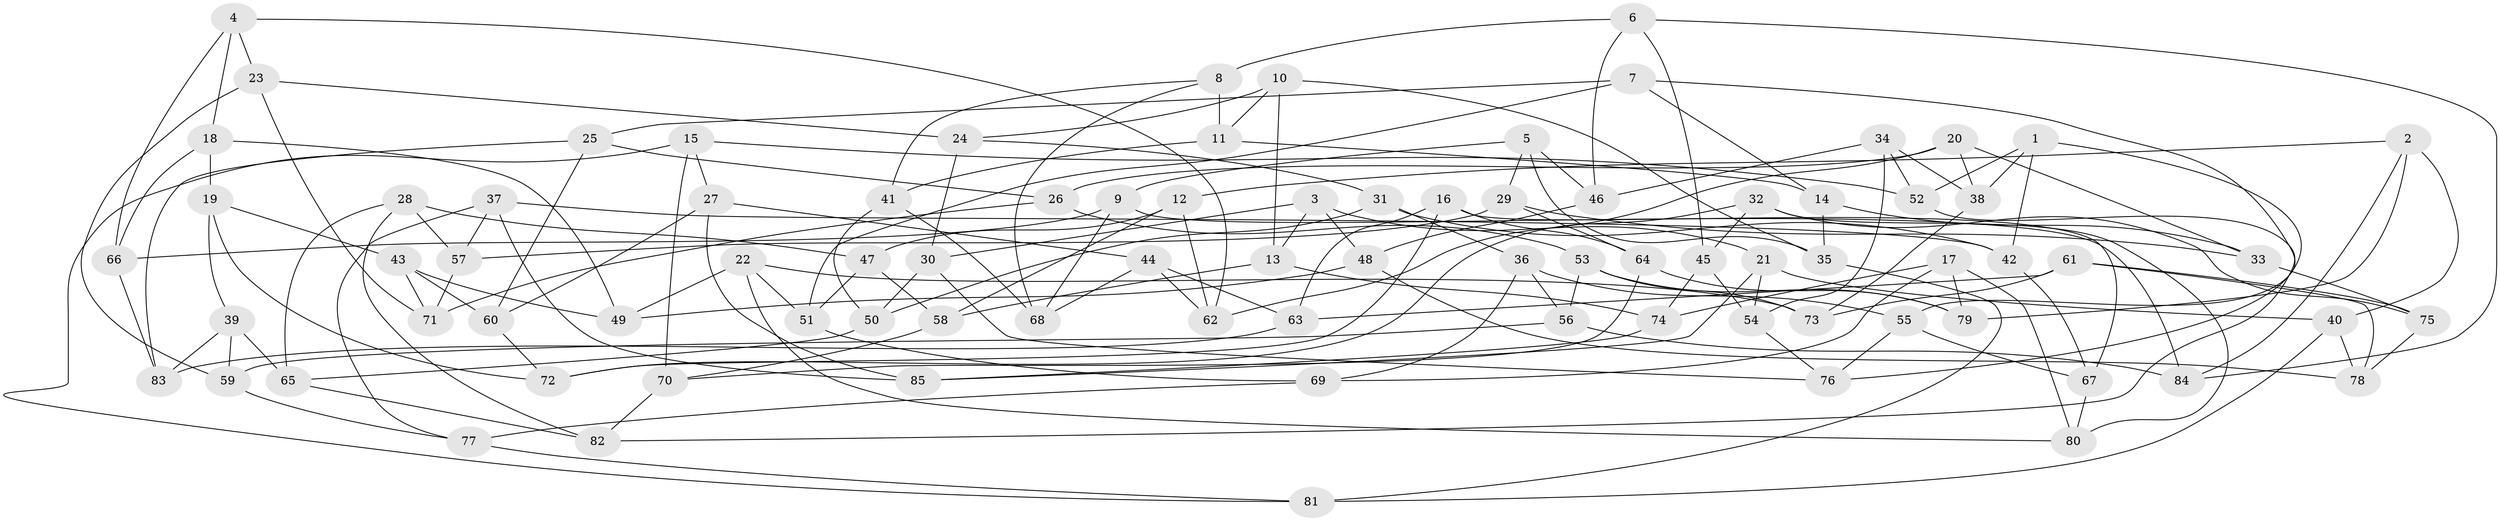 // Generated by graph-tools (version 1.1) at 2025/16/03/09/25 04:16:26]
// undirected, 85 vertices, 170 edges
graph export_dot {
graph [start="1"]
  node [color=gray90,style=filled];
  1;
  2;
  3;
  4;
  5;
  6;
  7;
  8;
  9;
  10;
  11;
  12;
  13;
  14;
  15;
  16;
  17;
  18;
  19;
  20;
  21;
  22;
  23;
  24;
  25;
  26;
  27;
  28;
  29;
  30;
  31;
  32;
  33;
  34;
  35;
  36;
  37;
  38;
  39;
  40;
  41;
  42;
  43;
  44;
  45;
  46;
  47;
  48;
  49;
  50;
  51;
  52;
  53;
  54;
  55;
  56;
  57;
  58;
  59;
  60;
  61;
  62;
  63;
  64;
  65;
  66;
  67;
  68;
  69;
  70;
  71;
  72;
  73;
  74;
  75;
  76;
  77;
  78;
  79;
  80;
  81;
  82;
  83;
  84;
  85;
  1 -- 76;
  1 -- 38;
  1 -- 42;
  1 -- 52;
  2 -- 40;
  2 -- 79;
  2 -- 84;
  2 -- 12;
  3 -- 48;
  3 -- 13;
  3 -- 21;
  3 -- 30;
  4 -- 62;
  4 -- 18;
  4 -- 23;
  4 -- 66;
  5 -- 29;
  5 -- 46;
  5 -- 9;
  5 -- 35;
  6 -- 8;
  6 -- 46;
  6 -- 84;
  6 -- 45;
  7 -- 51;
  7 -- 25;
  7 -- 55;
  7 -- 14;
  8 -- 41;
  8 -- 68;
  8 -- 11;
  9 -- 68;
  9 -- 66;
  9 -- 84;
  10 -- 11;
  10 -- 13;
  10 -- 35;
  10 -- 24;
  11 -- 41;
  11 -- 14;
  12 -- 62;
  12 -- 47;
  12 -- 58;
  13 -- 74;
  13 -- 58;
  14 -- 35;
  14 -- 33;
  15 -- 27;
  15 -- 70;
  15 -- 52;
  15 -- 81;
  16 -- 63;
  16 -- 64;
  16 -- 67;
  16 -- 72;
  17 -- 79;
  17 -- 74;
  17 -- 69;
  17 -- 80;
  18 -- 49;
  18 -- 66;
  18 -- 19;
  19 -- 39;
  19 -- 43;
  19 -- 72;
  20 -- 26;
  20 -- 62;
  20 -- 38;
  20 -- 33;
  21 -- 85;
  21 -- 40;
  21 -- 54;
  22 -- 49;
  22 -- 51;
  22 -- 80;
  22 -- 73;
  23 -- 24;
  23 -- 59;
  23 -- 71;
  24 -- 30;
  24 -- 31;
  25 -- 26;
  25 -- 83;
  25 -- 60;
  26 -- 71;
  26 -- 53;
  27 -- 60;
  27 -- 85;
  27 -- 44;
  28 -- 82;
  28 -- 47;
  28 -- 57;
  28 -- 65;
  29 -- 33;
  29 -- 64;
  29 -- 57;
  30 -- 50;
  30 -- 76;
  31 -- 42;
  31 -- 36;
  31 -- 50;
  32 -- 45;
  32 -- 80;
  32 -- 72;
  32 -- 75;
  33 -- 75;
  34 -- 54;
  34 -- 46;
  34 -- 38;
  34 -- 52;
  35 -- 81;
  36 -- 69;
  36 -- 55;
  36 -- 56;
  37 -- 42;
  37 -- 57;
  37 -- 85;
  37 -- 77;
  38 -- 73;
  39 -- 59;
  39 -- 83;
  39 -- 65;
  40 -- 78;
  40 -- 81;
  41 -- 68;
  41 -- 50;
  42 -- 67;
  43 -- 71;
  43 -- 49;
  43 -- 60;
  44 -- 68;
  44 -- 63;
  44 -- 62;
  45 -- 54;
  45 -- 74;
  46 -- 48;
  47 -- 51;
  47 -- 58;
  48 -- 49;
  48 -- 78;
  50 -- 65;
  51 -- 69;
  52 -- 82;
  53 -- 56;
  53 -- 73;
  53 -- 79;
  54 -- 76;
  55 -- 67;
  55 -- 76;
  56 -- 59;
  56 -- 84;
  57 -- 71;
  58 -- 70;
  59 -- 77;
  60 -- 72;
  61 -- 73;
  61 -- 75;
  61 -- 78;
  61 -- 63;
  63 -- 83;
  64 -- 79;
  64 -- 70;
  65 -- 82;
  66 -- 83;
  67 -- 80;
  69 -- 77;
  70 -- 82;
  74 -- 85;
  75 -- 78;
  77 -- 81;
}
